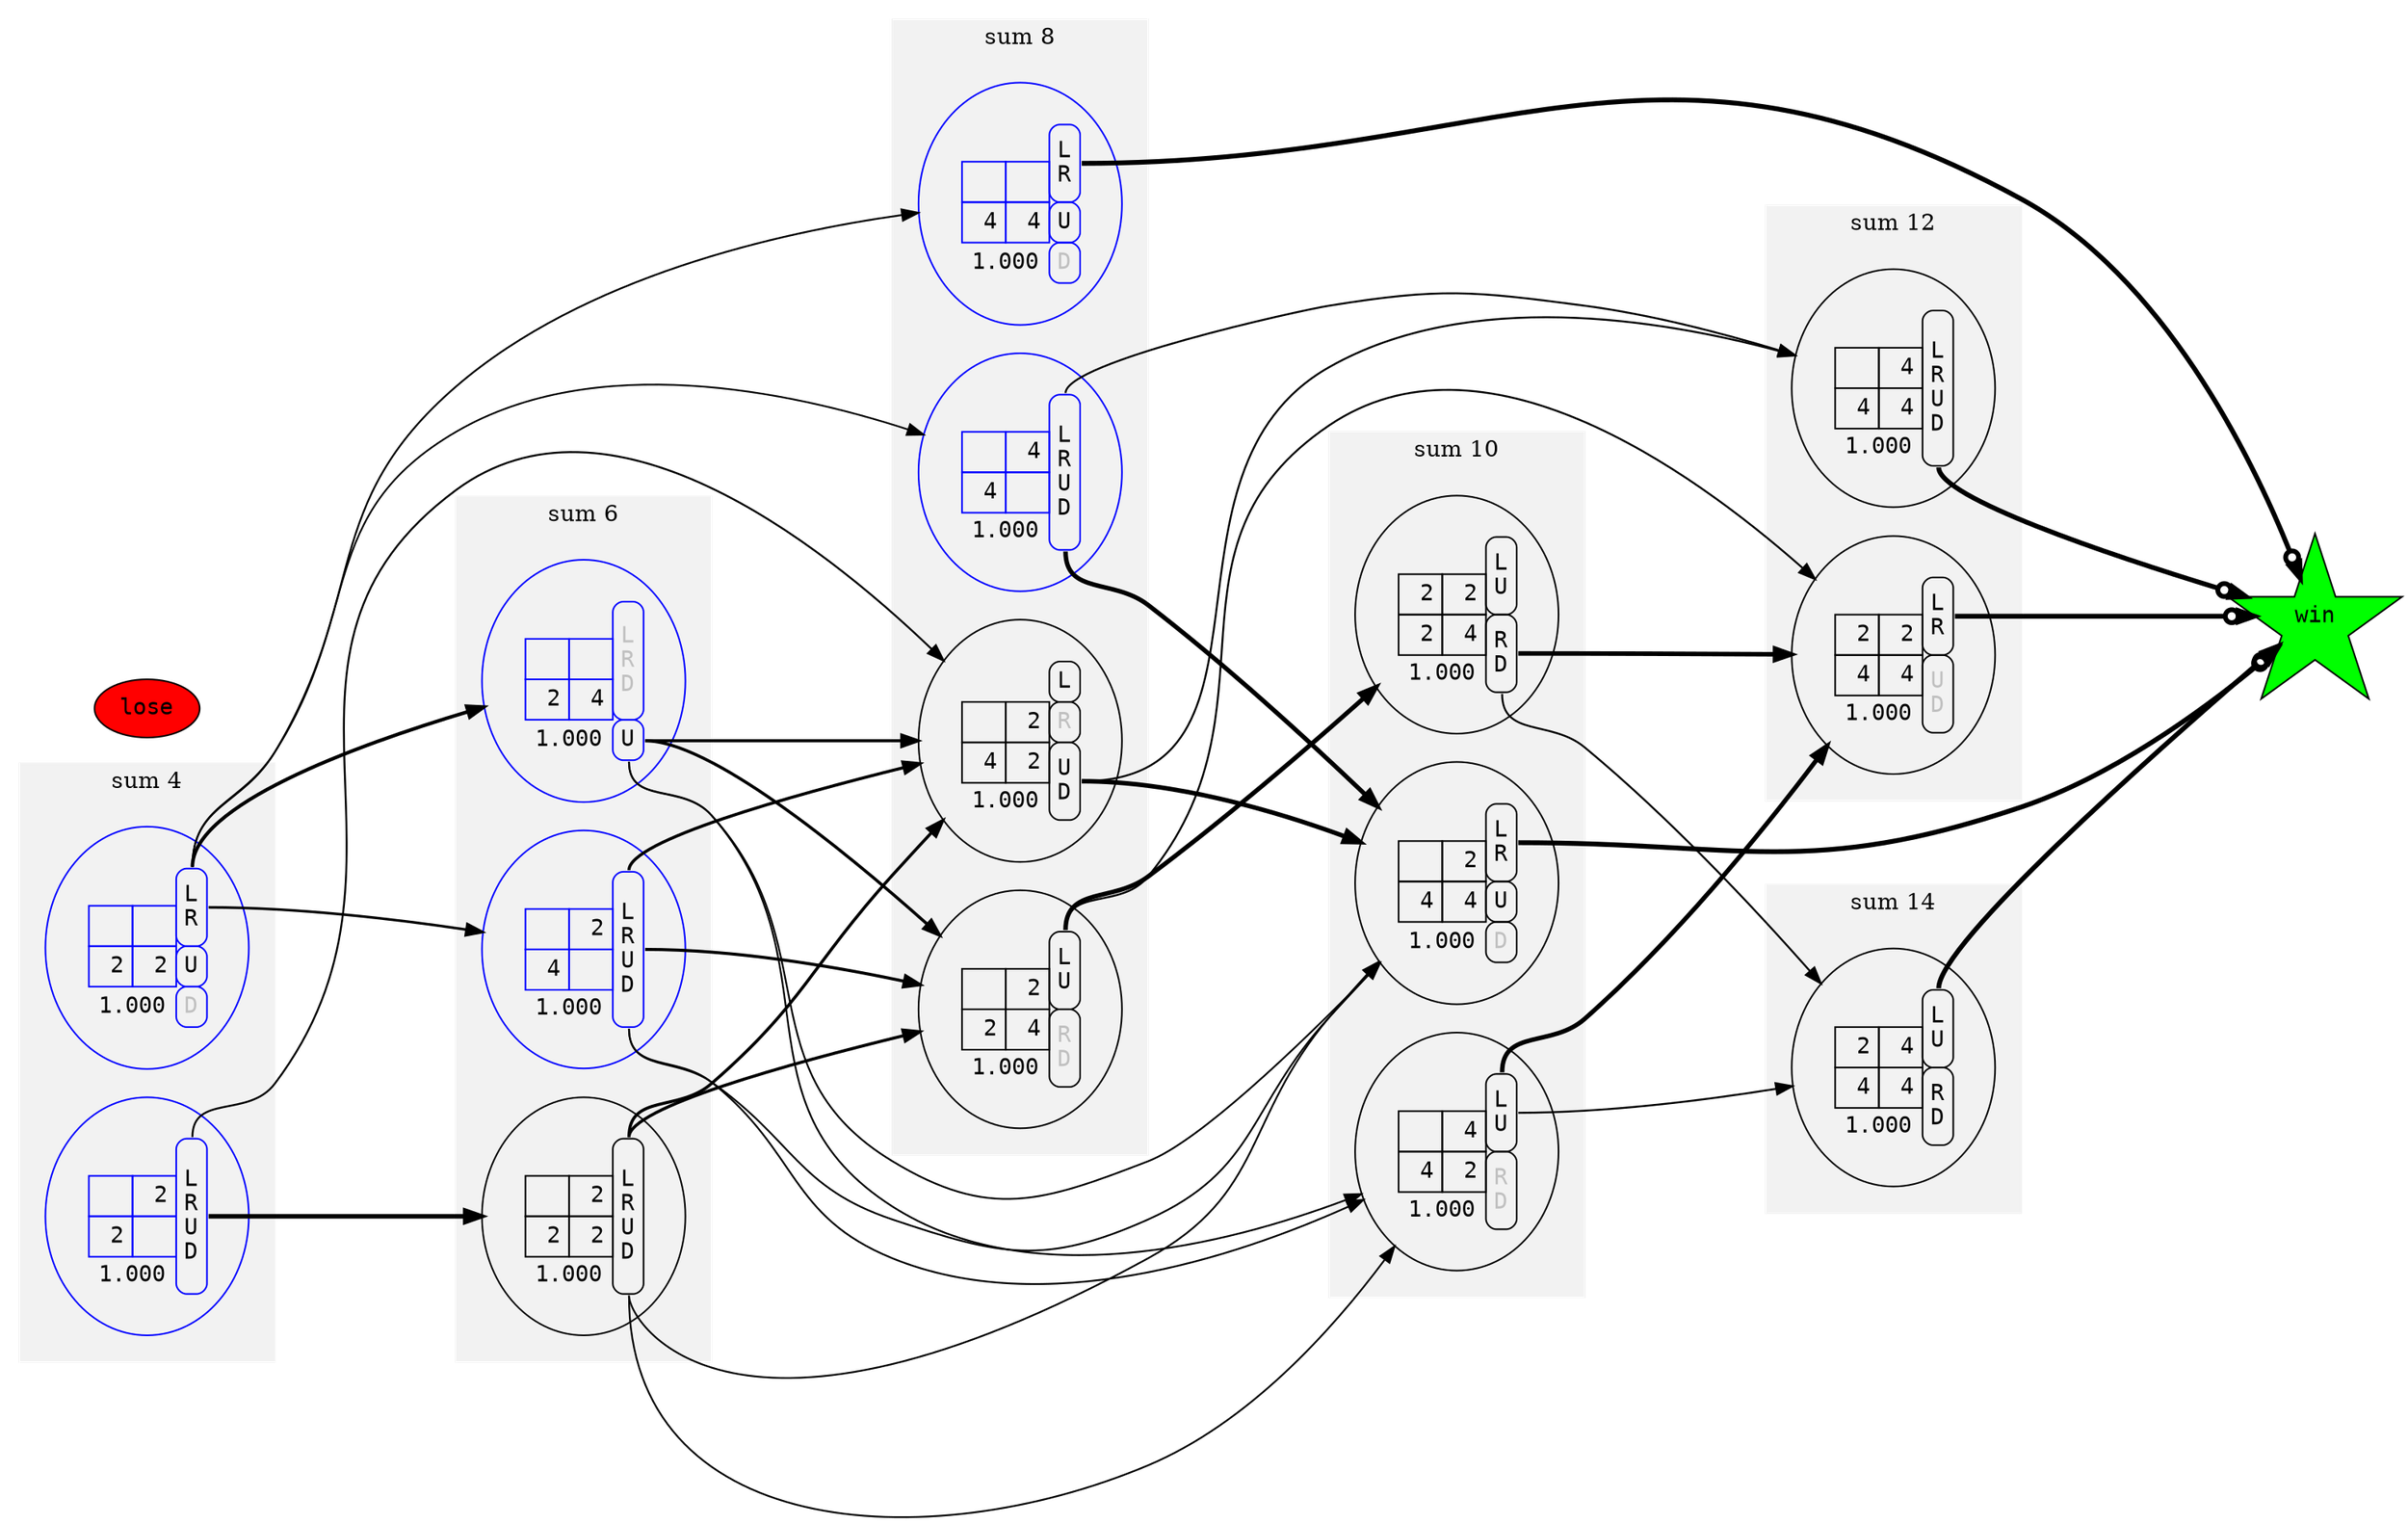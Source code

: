 digraph {
  bgcolor = transparent;
  rankdir = LR;
  nodesep = 0.25;
  ranksep = 2;
  node [fontname="Courier"];
  subgraph cluster_4 { label="sum 4"; style=filled; color=grey95; margin=16; s0_0_1_1; s0_1_1_0; }
  subgraph cluster_6 { label="sum 6"; style=filled; color=grey95; margin=16; s0_1_1_1; s0_0_1_2; s0_1_2_0; }
  subgraph cluster_8 { label="sum 8"; style=filled; color=grey95; margin=16; s0_0_2_2; s0_1_1_2; s0_1_2_1; s0_2_2_0; }
  subgraph cluster_10 { label="sum 10"; style=filled; color=grey95; margin=16; s0_1_2_2; s0_2_2_1; s1_1_1_2; }
  subgraph cluster_12 { label="sum 12"; style=filled; color=grey95; margin=16; s0_2_2_2; s1_1_2_2; }
  subgraph cluster_14 { label="sum 14"; style=filled; color=grey95; margin=16; s1_2_2_2; }
  s0_0_0_0 [label="lose", style=filled, fillcolor=red];
  s0_0_0_3 [label="win", shape=star, style=filled, fillcolor=green];
  s0_0_1_1 [color="blue", label=<<TABLE CELLSPACING="0" CELLPADDING="4" BORDER="0">
  <TR>
    <TD COLSPAN="2">&nbsp;</TD>
    <TD BORDER="1" ROWSPAN="2" STYLE="ROUNDED" PORT="left_right">L<BR/>R</TD>
  </TR>
  <TR>
    <TD BORDER="1">&nbsp;&nbsp;</TD>
    <TD BORDER="1">&nbsp;&nbsp;</TD>
    
  </TR>
  <TR>
    <TD BORDER="1">&nbsp;2</TD>
    <TD BORDER="1">&nbsp;2</TD>
    <TD BORDER="1" ROWSPAN="1" STYLE="ROUNDED" PORT="up">U</TD>
  </TR>
  <TR>
    <TD COLSPAN="2" BORDER="0">1.000</TD>
    <TD BORDER="1" ROWSPAN="1" STYLE="ROUNDED"><FONT COLOR="grey">D</FONT></TD>
  </TR>
</TABLE>>];
  s0_1_1_0 [color="blue", label=<<TABLE CELLSPACING="0" CELLPADDING="4" BORDER="0">
  <TR>
    <TD COLSPAN="2">&nbsp;</TD>
    <TD BORDER="1" ROWSPAN="4" STYLE="ROUNDED" PORT="left_right_up_down">L<BR/>R<BR/>U<BR/>D</TD>
  </TR>
  <TR>
    <TD BORDER="1">&nbsp;&nbsp;</TD>
    <TD BORDER="1">&nbsp;2</TD>
    
  </TR>
  <TR>
    <TD BORDER="1">&nbsp;2</TD>
    <TD BORDER="1">&nbsp;&nbsp;</TD>
    
  </TR>
  <TR>
    <TD COLSPAN="2" BORDER="0">1.000</TD>
    
  </TR>
</TABLE>>];
  s0_1_1_1 [label=<<TABLE CELLSPACING="0" CELLPADDING="4" BORDER="0">
  <TR>
    <TD COLSPAN="2">&nbsp;</TD>
    <TD BORDER="1" ROWSPAN="4" STYLE="ROUNDED" PORT="left_right_up_down">L<BR/>R<BR/>U<BR/>D</TD>
  </TR>
  <TR>
    <TD BORDER="1">&nbsp;&nbsp;</TD>
    <TD BORDER="1">&nbsp;2</TD>
    
  </TR>
  <TR>
    <TD BORDER="1">&nbsp;2</TD>
    <TD BORDER="1">&nbsp;2</TD>
    
  </TR>
  <TR>
    <TD COLSPAN="2" BORDER="0">1.000</TD>
    
  </TR>
</TABLE>>];
  s0_0_1_2 [color="blue", label=<<TABLE CELLSPACING="0" CELLPADDING="4" BORDER="0">
  <TR>
    <TD COLSPAN="2">&nbsp;</TD>
    <TD BORDER="1" ROWSPAN="3" STYLE="ROUNDED"><FONT COLOR="grey">L<BR/>R<BR/>D</FONT></TD>
  </TR>
  <TR>
    <TD BORDER="1">&nbsp;&nbsp;</TD>
    <TD BORDER="1">&nbsp;&nbsp;</TD>
    
  </TR>
  <TR>
    <TD BORDER="1">&nbsp;2</TD>
    <TD BORDER="1">&nbsp;4</TD>
    
  </TR>
  <TR>
    <TD COLSPAN="2" BORDER="0">1.000</TD>
    <TD BORDER="1" ROWSPAN="1" STYLE="ROUNDED" PORT="up">U</TD>
  </TR>
</TABLE>>];
  s0_1_2_0 [color="blue", label=<<TABLE CELLSPACING="0" CELLPADDING="4" BORDER="0">
  <TR>
    <TD COLSPAN="2">&nbsp;</TD>
    <TD BORDER="1" ROWSPAN="4" STYLE="ROUNDED" PORT="left_right_up_down">L<BR/>R<BR/>U<BR/>D</TD>
  </TR>
  <TR>
    <TD BORDER="1">&nbsp;&nbsp;</TD>
    <TD BORDER="1">&nbsp;2</TD>
    
  </TR>
  <TR>
    <TD BORDER="1">&nbsp;4</TD>
    <TD BORDER="1">&nbsp;&nbsp;</TD>
    
  </TR>
  <TR>
    <TD COLSPAN="2" BORDER="0">1.000</TD>
    
  </TR>
</TABLE>>];
  s0_0_2_2 [color="blue", label=<<TABLE CELLSPACING="0" CELLPADDING="4" BORDER="0">
  <TR>
    <TD COLSPAN="2">&nbsp;</TD>
    <TD BORDER="1" ROWSPAN="2" STYLE="ROUNDED" PORT="left_right">L<BR/>R</TD>
  </TR>
  <TR>
    <TD BORDER="1">&nbsp;&nbsp;</TD>
    <TD BORDER="1">&nbsp;&nbsp;</TD>
    
  </TR>
  <TR>
    <TD BORDER="1">&nbsp;4</TD>
    <TD BORDER="1">&nbsp;4</TD>
    <TD BORDER="1" ROWSPAN="1" STYLE="ROUNDED" PORT="up">U</TD>
  </TR>
  <TR>
    <TD COLSPAN="2" BORDER="0">1.000</TD>
    <TD BORDER="1" ROWSPAN="1" STYLE="ROUNDED"><FONT COLOR="grey">D</FONT></TD>
  </TR>
</TABLE>>];
  s0_1_1_2 [label=<<TABLE CELLSPACING="0" CELLPADDING="4" BORDER="0">
  <TR>
    <TD COLSPAN="2">&nbsp;</TD>
    <TD BORDER="1" ROWSPAN="2" STYLE="ROUNDED" PORT="left_up">L<BR/>U</TD>
  </TR>
  <TR>
    <TD BORDER="1">&nbsp;&nbsp;</TD>
    <TD BORDER="1">&nbsp;2</TD>
    
  </TR>
  <TR>
    <TD BORDER="1">&nbsp;2</TD>
    <TD BORDER="1">&nbsp;4</TD>
    <TD BORDER="1" ROWSPAN="2" STYLE="ROUNDED"><FONT COLOR="grey">R<BR/>D</FONT></TD>
  </TR>
  <TR>
    <TD COLSPAN="2" BORDER="0">1.000</TD>
    
  </TR>
</TABLE>>];
  s0_1_2_1 [label=<<TABLE CELLSPACING="0" CELLPADDING="4" BORDER="0">
  <TR>
    <TD COLSPAN="2">&nbsp;</TD>
    <TD BORDER="1" ROWSPAN="1" STYLE="ROUNDED" PORT="left">L</TD>
  </TR>
  <TR>
    <TD BORDER="1">&nbsp;&nbsp;</TD>
    <TD BORDER="1">&nbsp;2</TD>
    <TD BORDER="1" ROWSPAN="1" STYLE="ROUNDED"><FONT COLOR="grey">R</FONT></TD>
  </TR>
  <TR>
    <TD BORDER="1">&nbsp;4</TD>
    <TD BORDER="1">&nbsp;2</TD>
    <TD BORDER="1" ROWSPAN="2" STYLE="ROUNDED" PORT="up_down">U<BR/>D</TD>
  </TR>
  <TR>
    <TD COLSPAN="2" BORDER="0">1.000</TD>
    
  </TR>
</TABLE>>];
  s0_2_2_0 [color="blue", label=<<TABLE CELLSPACING="0" CELLPADDING="4" BORDER="0">
  <TR>
    <TD COLSPAN="2">&nbsp;</TD>
    <TD BORDER="1" ROWSPAN="4" STYLE="ROUNDED" PORT="left_right_up_down">L<BR/>R<BR/>U<BR/>D</TD>
  </TR>
  <TR>
    <TD BORDER="1">&nbsp;&nbsp;</TD>
    <TD BORDER="1">&nbsp;4</TD>
    
  </TR>
  <TR>
    <TD BORDER="1">&nbsp;4</TD>
    <TD BORDER="1">&nbsp;&nbsp;</TD>
    
  </TR>
  <TR>
    <TD COLSPAN="2" BORDER="0">1.000</TD>
    
  </TR>
</TABLE>>];
  s0_1_2_2 [label=<<TABLE CELLSPACING="0" CELLPADDING="4" BORDER="0">
  <TR>
    <TD COLSPAN="2">&nbsp;</TD>
    <TD BORDER="1" ROWSPAN="2" STYLE="ROUNDED" PORT="left_right">L<BR/>R</TD>
  </TR>
  <TR>
    <TD BORDER="1">&nbsp;&nbsp;</TD>
    <TD BORDER="1">&nbsp;2</TD>
    
  </TR>
  <TR>
    <TD BORDER="1">&nbsp;4</TD>
    <TD BORDER="1">&nbsp;4</TD>
    <TD BORDER="1" ROWSPAN="1" STYLE="ROUNDED" PORT="up">U</TD>
  </TR>
  <TR>
    <TD COLSPAN="2" BORDER="0">1.000</TD>
    <TD BORDER="1" ROWSPAN="1" STYLE="ROUNDED"><FONT COLOR="grey">D</FONT></TD>
  </TR>
</TABLE>>];
  s0_2_2_1 [label=<<TABLE CELLSPACING="0" CELLPADDING="4" BORDER="0">
  <TR>
    <TD COLSPAN="2">&nbsp;</TD>
    <TD BORDER="1" ROWSPAN="2" STYLE="ROUNDED" PORT="left_up">L<BR/>U</TD>
  </TR>
  <TR>
    <TD BORDER="1">&nbsp;&nbsp;</TD>
    <TD BORDER="1">&nbsp;4</TD>
    
  </TR>
  <TR>
    <TD BORDER="1">&nbsp;4</TD>
    <TD BORDER="1">&nbsp;2</TD>
    <TD BORDER="1" ROWSPAN="2" STYLE="ROUNDED"><FONT COLOR="grey">R<BR/>D</FONT></TD>
  </TR>
  <TR>
    <TD COLSPAN="2" BORDER="0">1.000</TD>
    
  </TR>
</TABLE>>];
  s1_1_1_2 [label=<<TABLE CELLSPACING="0" CELLPADDING="4" BORDER="0">
  <TR>
    <TD COLSPAN="2">&nbsp;</TD>
    <TD BORDER="1" ROWSPAN="2" STYLE="ROUNDED" PORT="left_up">L<BR/>U</TD>
  </TR>
  <TR>
    <TD BORDER="1">&nbsp;2</TD>
    <TD BORDER="1">&nbsp;2</TD>
    
  </TR>
  <TR>
    <TD BORDER="1">&nbsp;2</TD>
    <TD BORDER="1">&nbsp;4</TD>
    <TD BORDER="1" ROWSPAN="2" STYLE="ROUNDED" PORT="right_down">R<BR/>D</TD>
  </TR>
  <TR>
    <TD COLSPAN="2" BORDER="0">1.000</TD>
    
  </TR>
</TABLE>>];
  s0_2_2_2 [label=<<TABLE CELLSPACING="0" CELLPADDING="4" BORDER="0">
  <TR>
    <TD COLSPAN="2">&nbsp;</TD>
    <TD BORDER="1" ROWSPAN="4" STYLE="ROUNDED" PORT="left_right_up_down">L<BR/>R<BR/>U<BR/>D</TD>
  </TR>
  <TR>
    <TD BORDER="1">&nbsp;&nbsp;</TD>
    <TD BORDER="1">&nbsp;4</TD>
    
  </TR>
  <TR>
    <TD BORDER="1">&nbsp;4</TD>
    <TD BORDER="1">&nbsp;4</TD>
    
  </TR>
  <TR>
    <TD COLSPAN="2" BORDER="0">1.000</TD>
    
  </TR>
</TABLE>>];
  s1_1_2_2 [label=<<TABLE CELLSPACING="0" CELLPADDING="4" BORDER="0">
  <TR>
    <TD COLSPAN="2">&nbsp;</TD>
    <TD BORDER="1" ROWSPAN="2" STYLE="ROUNDED" PORT="left_right">L<BR/>R</TD>
  </TR>
  <TR>
    <TD BORDER="1">&nbsp;2</TD>
    <TD BORDER="1">&nbsp;2</TD>
    
  </TR>
  <TR>
    <TD BORDER="1">&nbsp;4</TD>
    <TD BORDER="1">&nbsp;4</TD>
    <TD BORDER="1" ROWSPAN="2" STYLE="ROUNDED"><FONT COLOR="grey">U<BR/>D</FONT></TD>
  </TR>
  <TR>
    <TD COLSPAN="2" BORDER="0">1.000</TD>
    
  </TR>
</TABLE>>];
  s1_2_2_2 [label=<<TABLE CELLSPACING="0" CELLPADDING="4" BORDER="0">
  <TR>
    <TD COLSPAN="2">&nbsp;</TD>
    <TD BORDER="1" ROWSPAN="2" STYLE="ROUNDED" PORT="left_up">L<BR/>U</TD>
  </TR>
  <TR>
    <TD BORDER="1">&nbsp;2</TD>
    <TD BORDER="1">&nbsp;4</TD>
    
  </TR>
  <TR>
    <TD BORDER="1">&nbsp;4</TD>
    <TD BORDER="1">&nbsp;4</TD>
    <TD BORDER="1" ROWSPAN="2" STYLE="ROUNDED" PORT="right_down">R<BR/>D</TD>
  </TR>
  <TR>
    <TD COLSPAN="2" BORDER="0">1.000</TD>
    
  </TR>
</TABLE>>];
  s0_0_1_1 -> s0_0_1_2 [weight=60, penwidth=2.2, tooltip="0.600", tailport="left_right"];
  s0_0_1_1 -> s0_0_2_2 [weight=7, penwidth=1.1333333333333333, tooltip="0.067", tailport="left_right"];
  s0_0_1_1 -> s0_1_2_0 [weight=30, penwidth=1.6, tooltip="0.300", tailport="left_right"];
  s0_0_1_1 -> s0_2_2_0 [weight=3, penwidth=1.0666666666666667, tooltip="0.033", tailport="left_right"];
  s0_1_1_0 -> s0_1_1_1 [weight=90, penwidth=2.8, tooltip="0.900", tailport="left_right_up_down"];
  s0_1_1_0 -> s0_1_2_1 [weight=10, penwidth=1.2, tooltip="0.100", tailport="left_right_up_down"];
  s0_1_1_1 -> s0_1_1_2 [weight=45, penwidth=1.9, tooltip="0.450", tailport="left_right_up_down"];
  s0_1_1_1 -> s0_1_2_1 [weight=45, penwidth=1.9, tooltip="0.450", tailport="left_right_up_down"];
  s0_1_1_1 -> s0_1_2_2 [weight=5, penwidth=1.1, tooltip="0.050", tailport="left_right_up_down"];
  s0_1_1_1 -> s0_2_2_1 [weight=5, penwidth=1.1, tooltip="0.050", tailport="left_right_up_down"];
  s0_0_1_2 -> s0_1_1_2 [weight=45, penwidth=1.9, tooltip="0.450", tailport="up"];
  s0_0_1_2 -> s0_1_2_1 [weight=45, penwidth=1.9, tooltip="0.450", tailport="up"];
  s0_0_1_2 -> s0_1_2_2 [weight=5, penwidth=1.1, tooltip="0.050", tailport="up"];
  s0_0_1_2 -> s0_2_2_1 [weight=5, penwidth=1.1, tooltip="0.050", tailport="up"];
  s0_1_2_0 -> s0_1_1_2 [weight=45, penwidth=1.9, tooltip="0.450", tailport="left_right_up_down"];
  s0_1_2_0 -> s0_1_2_1 [weight=45, penwidth=1.9, tooltip="0.450", tailport="left_right_up_down"];
  s0_1_2_0 -> s0_1_2_2 [weight=5, penwidth=1.1, tooltip="0.050", tailport="left_right_up_down"];
  s0_1_2_0 -> s0_2_2_1 [weight=5, penwidth=1.1, tooltip="0.050", tailport="left_right_up_down"];
  s0_0_2_2 -> s0_0_0_3 [weight=100, penwidth=3.0, arrowhead=normalodot, tooltip="1.000", tailport="left_right"];
  s0_1_1_2 -> s1_1_1_2 [weight=90, penwidth=2.8, tooltip="0.900", tailport="left_up"];
  s0_1_1_2 -> s1_1_2_2 [weight=10, penwidth=1.2, tooltip="0.100", tailport="left_up"];
  s0_1_2_1 -> s0_1_2_2 [weight=90, penwidth=2.8, tooltip="0.900", tailport="up_down"];
  s0_1_2_1 -> s0_2_2_2 [weight=10, penwidth=1.2, tooltip="0.100", tailport="up_down"];
  s0_2_2_0 -> s0_1_2_2 [weight=90, penwidth=2.8, tooltip="0.900", tailport="left_right_up_down"];
  s0_2_2_0 -> s0_2_2_2 [weight=10, penwidth=1.2, tooltip="0.100", tailport="left_right_up_down"];
  s0_1_2_2 -> s0_0_0_3 [weight=100, penwidth=3.0, arrowhead=normalodot, tooltip="1.000", tailport="left_right"];
  s0_2_2_1 -> s1_1_2_2 [weight=90, penwidth=2.8, tooltip="0.900", tailport="left_up"];
  s0_2_2_1 -> s1_2_2_2 [weight=10, penwidth=1.2, tooltip="0.100", tailport="left_up"];
  s1_1_1_2 -> s1_1_2_2 [weight=90, penwidth=2.8, tooltip="0.900", tailport="right_down"];
  s1_1_1_2 -> s1_2_2_2 [weight=10, penwidth=1.2, tooltip="0.100", tailport="right_down"];
  s0_2_2_2 -> s0_0_0_3 [weight=100, penwidth=3.0, arrowhead=normalodot, tooltip="1.000", tailport="left_right_up_down"];
  s1_1_2_2 -> s0_0_0_3 [weight=100, penwidth=3.0, arrowhead=normalodot, tooltip="1.000", tailport="left_right"];
  s1_2_2_2 -> s0_0_0_3 [weight=100, penwidth=3.0, arrowhead=normalodot, tooltip="1.000", tailport="left_up"];
}
